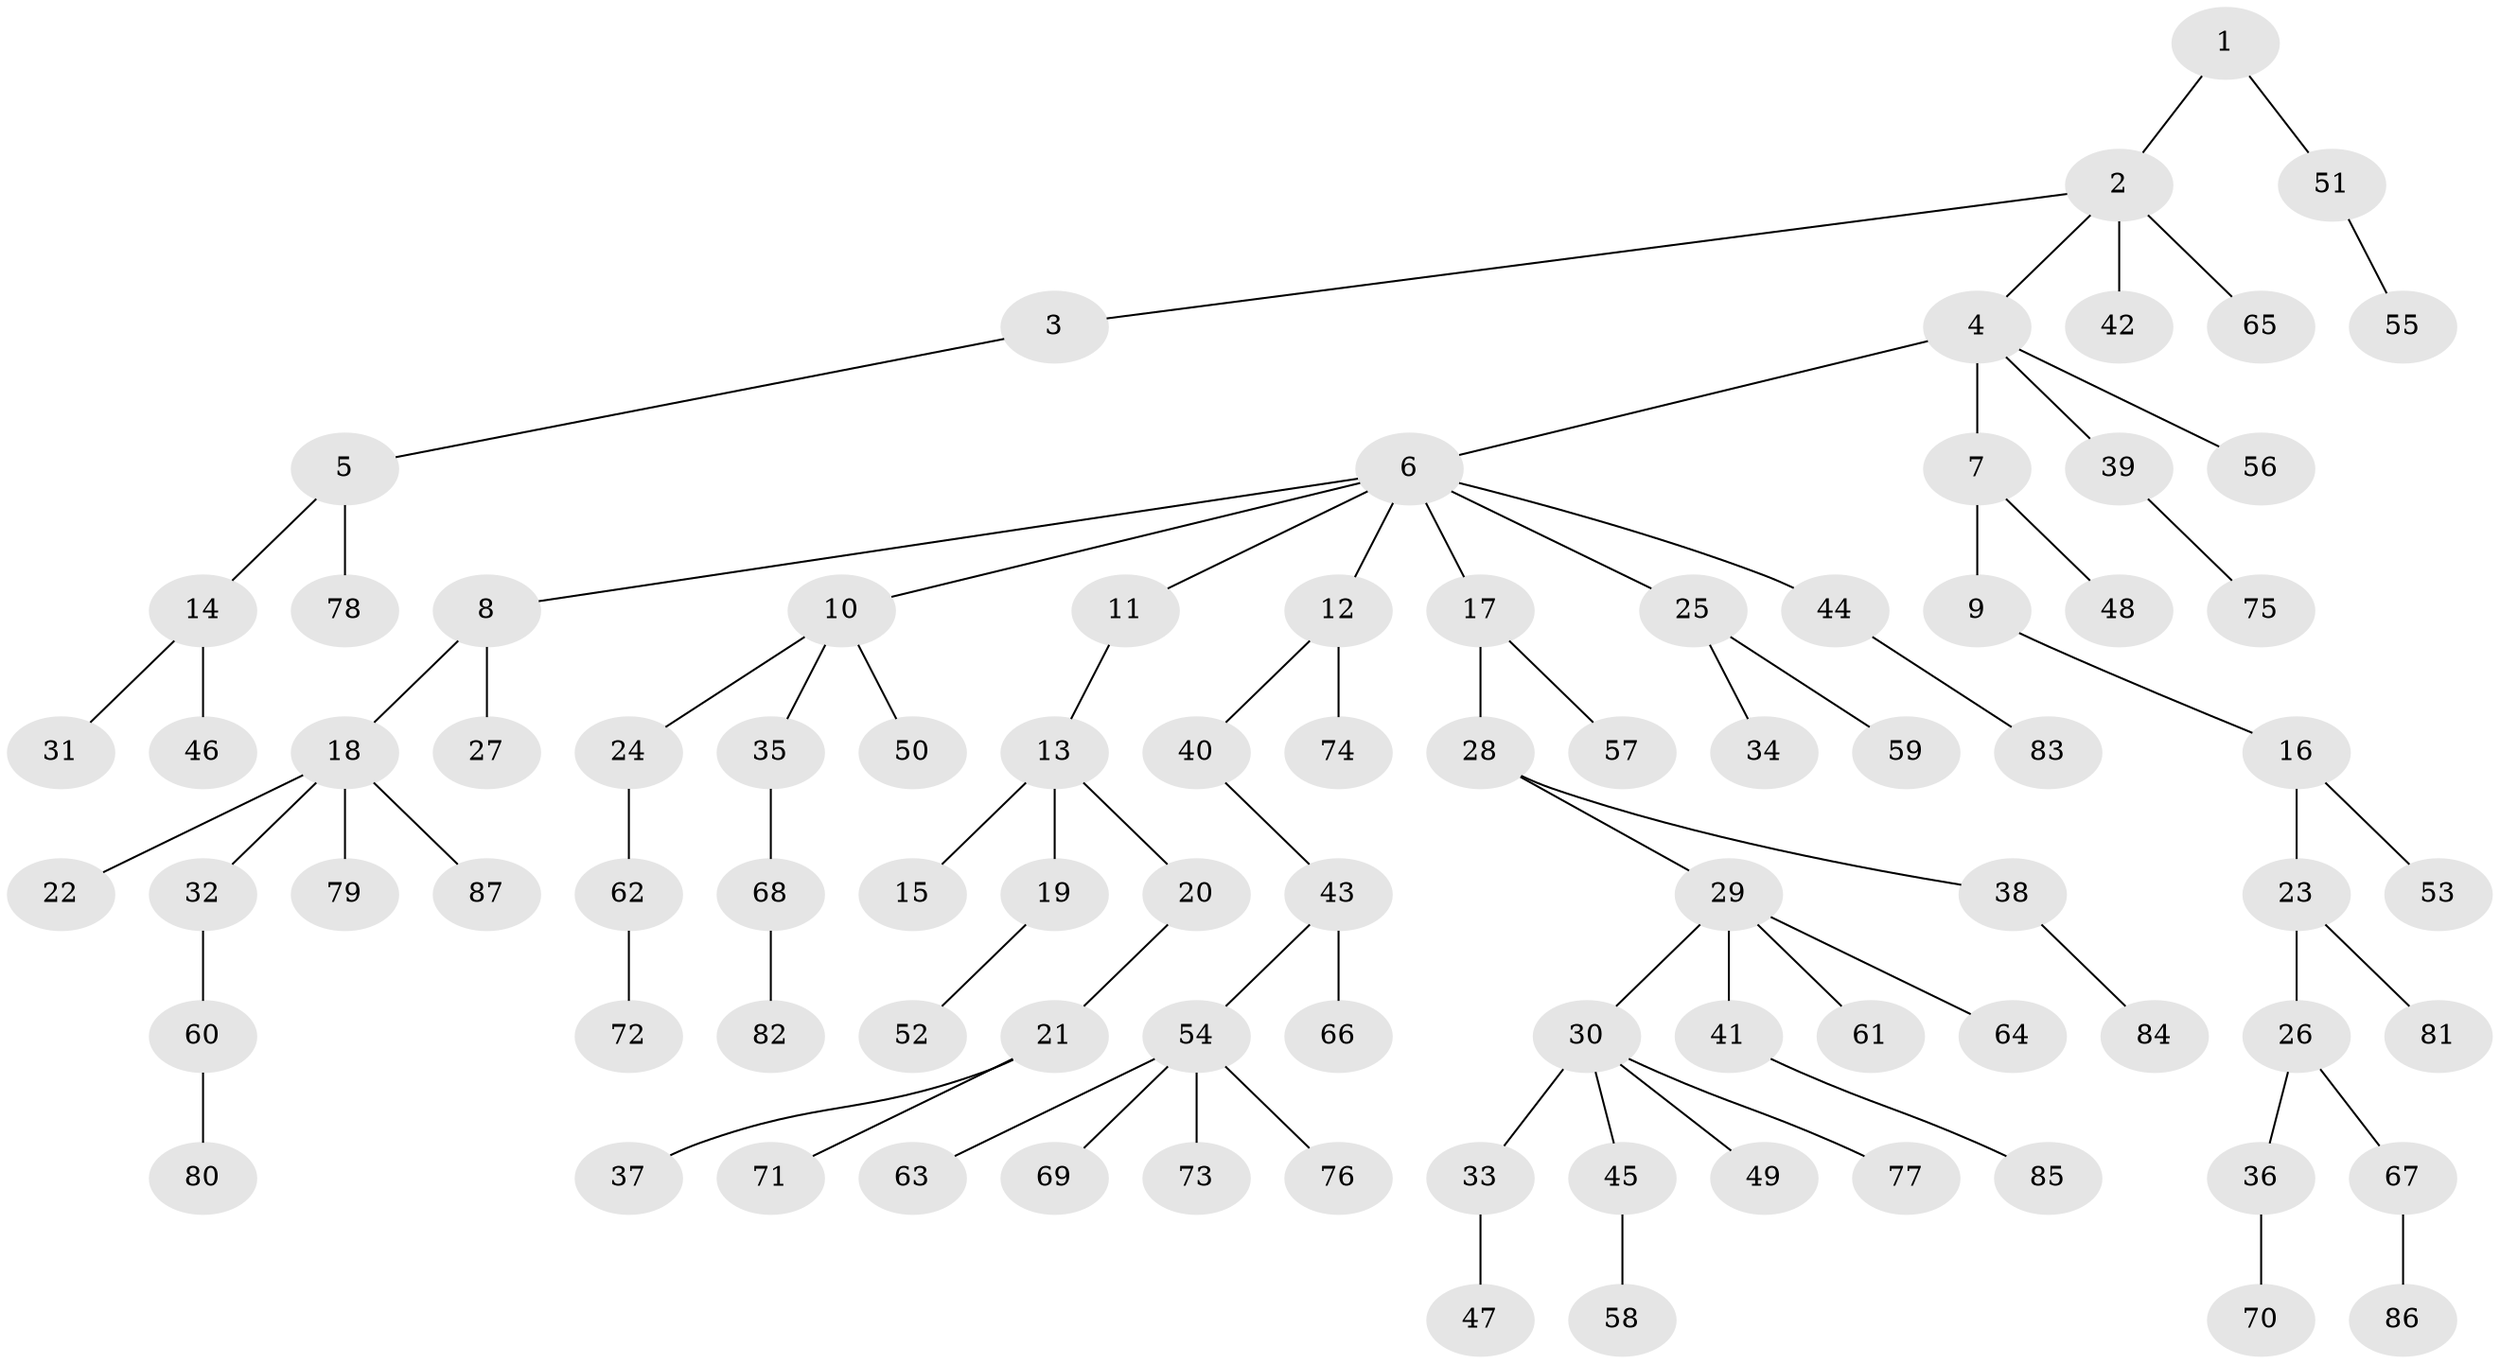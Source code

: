 // coarse degree distribution, {2: 0.39622641509433965, 4: 0.09433962264150944, 8: 0.018867924528301886, 3: 0.07547169811320754, 1: 0.41509433962264153}
// Generated by graph-tools (version 1.1) at 2025/51/03/04/25 22:51:25]
// undirected, 87 vertices, 86 edges
graph export_dot {
  node [color=gray90,style=filled];
  1;
  2;
  3;
  4;
  5;
  6;
  7;
  8;
  9;
  10;
  11;
  12;
  13;
  14;
  15;
  16;
  17;
  18;
  19;
  20;
  21;
  22;
  23;
  24;
  25;
  26;
  27;
  28;
  29;
  30;
  31;
  32;
  33;
  34;
  35;
  36;
  37;
  38;
  39;
  40;
  41;
  42;
  43;
  44;
  45;
  46;
  47;
  48;
  49;
  50;
  51;
  52;
  53;
  54;
  55;
  56;
  57;
  58;
  59;
  60;
  61;
  62;
  63;
  64;
  65;
  66;
  67;
  68;
  69;
  70;
  71;
  72;
  73;
  74;
  75;
  76;
  77;
  78;
  79;
  80;
  81;
  82;
  83;
  84;
  85;
  86;
  87;
  1 -- 2;
  1 -- 51;
  2 -- 3;
  2 -- 4;
  2 -- 42;
  2 -- 65;
  3 -- 5;
  4 -- 6;
  4 -- 7;
  4 -- 39;
  4 -- 56;
  5 -- 14;
  5 -- 78;
  6 -- 8;
  6 -- 10;
  6 -- 11;
  6 -- 12;
  6 -- 17;
  6 -- 25;
  6 -- 44;
  7 -- 9;
  7 -- 48;
  8 -- 18;
  8 -- 27;
  9 -- 16;
  10 -- 24;
  10 -- 35;
  10 -- 50;
  11 -- 13;
  12 -- 40;
  12 -- 74;
  13 -- 15;
  13 -- 19;
  13 -- 20;
  14 -- 31;
  14 -- 46;
  16 -- 23;
  16 -- 53;
  17 -- 28;
  17 -- 57;
  18 -- 22;
  18 -- 32;
  18 -- 79;
  18 -- 87;
  19 -- 52;
  20 -- 21;
  21 -- 37;
  21 -- 71;
  23 -- 26;
  23 -- 81;
  24 -- 62;
  25 -- 34;
  25 -- 59;
  26 -- 36;
  26 -- 67;
  28 -- 29;
  28 -- 38;
  29 -- 30;
  29 -- 41;
  29 -- 61;
  29 -- 64;
  30 -- 33;
  30 -- 45;
  30 -- 49;
  30 -- 77;
  32 -- 60;
  33 -- 47;
  35 -- 68;
  36 -- 70;
  38 -- 84;
  39 -- 75;
  40 -- 43;
  41 -- 85;
  43 -- 54;
  43 -- 66;
  44 -- 83;
  45 -- 58;
  51 -- 55;
  54 -- 63;
  54 -- 69;
  54 -- 73;
  54 -- 76;
  60 -- 80;
  62 -- 72;
  67 -- 86;
  68 -- 82;
}
